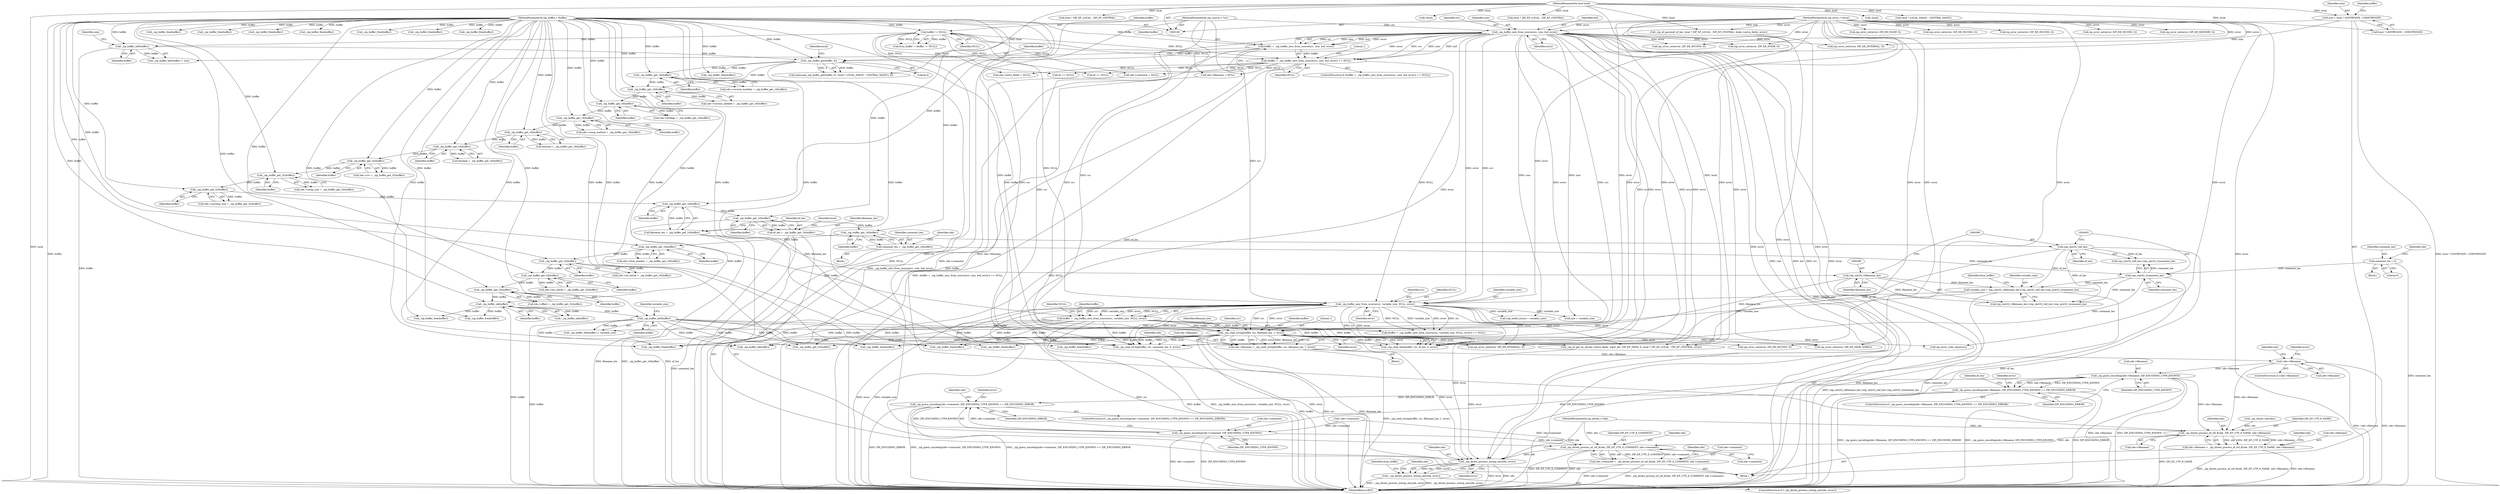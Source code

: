 digraph "0_libzip_2217022b7d1142738656d891e00b3d2d9179b796@pointer" {
"1000485" [label="(Call,_zip_guess_encoding(zde->filename, ZIP_ENCODING_UTF8_KNOWN))"];
"1000452" [label="(Call,!zde->filename)"];
"1000441" [label="(Call,zde->filename = _zip_read_string(buffer, src, filename_len, 1, error))"];
"1000445" [label="(Call,_zip_read_string(buffer, src, filename_len, 1, error))"];
"1000426" [label="(Call,buffer = _zip_buffer_new_from_source(src, variable_size, NULL, error))"];
"1000111" [label="(MethodParameterIn,zip_buffer_t *buffer)"];
"1000428" [label="(Call,_zip_buffer_new_from_source(src, variable_size, NULL, error))"];
"1000157" [label="(Call,_zip_buffer_new_from_source(src, size, buf, error))"];
"1000110" [label="(MethodParameterIn,zip_source_t *src)"];
"1000129" [label="(Call,size = local ? LENTRYSIZE : CDENTRYSIZE)"];
"1000112" [label="(MethodParameterIn,bool local)"];
"1000113" [label="(MethodParameterIn,zip_error_t *error)"];
"1000391" [label="(Call,variable_size = (zip_uint32_t)filename_len+(zip_uint32_t)ef_len+(zip_uint32_t)comment_len)"];
"1000394" [label="(Call,(zip_uint32_t)filename_len)"];
"1000261" [label="(Call,filename_len = _zip_buffer_get_16(buffer))"];
"1000263" [label="(Call,_zip_buffer_get_16(buffer))"];
"1000259" [label="(Call,_zip_buffer_get_32(buffer))"];
"1000253" [label="(Call,_zip_buffer_get_32(buffer))"];
"1000247" [label="(Call,_zip_buffer_get_32(buffer))"];
"1000234" [label="(Call,_zip_buffer_get_16(buffer))"];
"1000230" [label="(Call,_zip_buffer_get_16(buffer))"];
"1000226" [label="(Call,_zip_buffer_get_16(buffer))"];
"1000220" [label="(Call,_zip_buffer_get_16(buffer))"];
"1000214" [label="(Call,_zip_buffer_get_16(buffer))"];
"1000202" [label="(Call,_zip_buffer_get_16(buffer))"];
"1000170" [label="(Call,_zip_buffer_get(buffer, 4))"];
"1000140" [label="(Call,_zip_buffer_left(buffer))"];
"1000126" [label="(Call,buffer != NULL)"];
"1000155" [label="(Call,buffer = _zip_buffer_new_from_source(src, size, buf, error))"];
"1000398" [label="(Call,(zip_uint32_t)ef_len)"];
"1000265" [label="(Call,ef_len = _zip_buffer_get_16(buffer))"];
"1000267" [label="(Call,_zip_buffer_get_16(buffer))"];
"1000401" [label="(Call,(zip_uint32_t)comment_len)"];
"1000297" [label="(Call,comment_len = _zip_buffer_get_16(buffer))"];
"1000299" [label="(Call,_zip_buffer_get_16(buffer))"];
"1000272" [label="(Call,comment_len = 0)"];
"1000154" [label="(Call,(buffer = _zip_buffer_new_from_source(src, size, buf, error)) == NULL)"];
"1000409" [label="(Call,_zip_buffer_left(buffer))"];
"1000327" [label="(Call,_zip_buffer_ok(buffer))"];
"1000323" [label="(Call,_zip_buffer_get_32(buffer))"];
"1000317" [label="(Call,_zip_buffer_get_32(buffer))"];
"1000311" [label="(Call,_zip_buffer_get_16(buffer))"];
"1000305" [label="(Call,_zip_buffer_get_16(buffer))"];
"1000484" [label="(Call,_zip_guess_encoding(zde->filename, ZIP_ENCODING_UTF8_KNOWN) == ZIP_ENCODING_ERROR)"];
"1000602" [label="(Call,_zip_guess_encoding(zde->comment, ZIP_ENCODING_UTF8_KNOWN) == ZIP_ENCODING_ERROR)"];
"1000603" [label="(Call,_zip_guess_encoding(zde->comment, ZIP_ENCODING_UTF8_KNOWN))"];
"1000637" [label="(Call,_zip_dirent_process_ef_utf_8(zde, ZIP_EF_UTF_8_COMMENT, zde->comment))"];
"1000633" [label="(Call,zde->comment = _zip_dirent_process_ef_utf_8(zde, ZIP_EF_UTF_8_COMMENT, zde->comment))"];
"1000841" [label="(Call,_zip_dirent_process_winzip_aes(zde, error))"];
"1000840" [label="(Call,!_zip_dirent_process_winzip_aes(zde, error))"];
"1000627" [label="(Call,_zip_dirent_process_ef_utf_8(zde, ZIP_EF_UTF_8_NAME, zde->filename))"];
"1000623" [label="(Call,zde->filename = _zip_dirent_process_ef_utf_8(zde, ZIP_EF_UTF_8_NAME, zde->filename))"];
"1000629" [label="(Identifier,ZIP_EF_UTF_8_NAME)"];
"1000230" [label="(Call,_zip_buffer_get_16(buffer))"];
"1000114" [label="(Block,)"];
"1000506" [label="(Identifier,ef_len)"];
"1000391" [label="(Call,variable_size = (zip_uint32_t)filename_len+(zip_uint32_t)ef_len+(zip_uint32_t)comment_len)"];
"1000386" [label="(Call,zde->comment = NULL)"];
"1000131" [label="(Call,local ? LENTRYSIZE : CDENTRYSIZE)"];
"1000124" [label="(Call,from_buffer = (buffer != NULL))"];
"1000490" [label="(Identifier,ZIP_ENCODING_ERROR)"];
"1000552" [label="(Call,_zip_buffer_free(buffer))"];
"1000171" [label="(Identifier,buffer)"];
"1000127" [label="(Identifier,buffer)"];
"1000232" [label="(Call,dosdate = _zip_buffer_get_16(buffer))"];
"1000222" [label="(Call,zde->comp_method = _zip_buffer_get_16(buffer))"];
"1000689" [label="(Call,_zip_buffer_free(buffer))"];
"1000141" [label="(Identifier,buffer)"];
"1000422" [label="(Call,_zip_buffer_free(buffer))"];
"1000267" [label="(Call,_zip_buffer_get_16(buffer))"];
"1000839" [label="(ControlStructure,if (!_zip_dirent_process_winzip_aes(zde, error)))"];
"1000777" [label="(Call,_zip_buffer_get_32(buffer))"];
"1000297" [label="(Call,comment_len = _zip_buffer_get_16(buffer))"];
"1000604" [label="(Call,zde->comment)"];
"1000393" [label="(Call,(zip_uint32_t)filename_len+(zip_uint32_t)ef_len+(zip_uint32_t)comment_len)"];
"1000303" [label="(Identifier,zde)"];
"1000608" [label="(Identifier,ZIP_ENCODING_ERROR)"];
"1000296" [label="(Block,)"];
"1000274" [label="(Literal,0)"];
"1000633" [label="(Call,zde->comment = _zip_dirent_process_ef_utf_8(zde, ZIP_EF_UTF_8_COMMENT, zde->comment))"];
"1000428" [label="(Call,_zip_buffer_new_from_source(src, variable_size, NULL, error))"];
"1000396" [label="(Identifier,filename_len)"];
"1000843" [label="(Identifier,error)"];
"1000202" [label="(Call,_zip_buffer_get_16(buffer))"];
"1000214" [label="(Call,_zip_buffer_get_16(buffer))"];
"1000483" [label="(ControlStructure,if (_zip_guess_encoding(zde->filename, ZIP_ENCODING_UTF8_KNOWN) == ZIP_ENCODING_ERROR))"];
"1000500" [label="(Call,_zip_buffer_free(buffer))"];
"1000486" [label="(Call,zde->filename)"];
"1000130" [label="(Identifier,size)"];
"1000172" [label="(Literal,4)"];
"1000840" [label="(Call,!_zip_dirent_process_winzip_aes(zde, error))"];
"1000451" [label="(ControlStructure,if (!zde->filename))"];
"1000306" [label="(Identifier,buffer)"];
"1000425" [label="(Call,(buffer = _zip_buffer_new_from_source(src, variable_size, NULL, error)) == NULL)"];
"1000536" [label="(Call,local ? ZIP_EF_LOCAL : ZIP_EF_CENTRAL)"];
"1000533" [label="(Call,_zip_ef_parse(ef, ef_len, local ? ZIP_EF_LOCAL : ZIP_EF_CENTRAL, &zde->extra_fields, error))"];
"1000266" [label="(Identifier,ef_len)"];
"1000215" [label="(Identifier,buffer)"];
"1000847" [label="(Identifier,from_buffer)"];
"1000323" [label="(Call,_zip_buffer_get_32(buffer))"];
"1000196" [label="(Call,!local)"];
"1000841" [label="(Call,_zip_dirent_process_winzip_aes(zde, error))"];
"1000234" [label="(Call,_zip_buffer_get_16(buffer))"];
"1000312" [label="(Identifier,buffer)"];
"1000445" [label="(Call,_zip_read_string(buffer, src, filename_len, 1, error))"];
"1000460" [label="(Identifier,error)"];
"1000144" [label="(Call,zip_error_set(error, ZIP_ER_NOZIP, 0))"];
"1000263" [label="(Call,_zip_buffer_get_16(buffer))"];
"1000305" [label="(Call,_zip_buffer_get_16(buffer))"];
"1000635" [label="(Identifier,zde)"];
"1000198" [label="(Call,zde->version_madeby = _zip_buffer_get_16(buffer))"];
"1000231" [label="(Identifier,buffer)"];
"1000330" [label="(Call,zip_error_set(error, ZIP_ER_INTERNAL, 0))"];
"1000441" [label="(Call,zde->filename = _zip_read_string(buffer, src, filename_len, 1, error))"];
"1000448" [label="(Identifier,filename_len)"];
"1000484" [label="(Call,_zip_guess_encoding(zde->filename, ZIP_ENCODING_UTF8_KNOWN) == ZIP_ENCODING_ERROR)"];
"1000155" [label="(Call,buffer = _zip_buffer_new_from_source(src, size, buf, error))"];
"1000161" [label="(Identifier,error)"];
"1000270" [label="(Identifier,local)"];
"1000623" [label="(Call,zde->filename = _zip_dirent_process_ef_utf_8(zde, ZIP_EF_UTF_8_NAME, zde->filename))"];
"1000408" [label="(Call,_zip_buffer_left(buffer) < variable_size)"];
"1000607" [label="(Identifier,ZIP_ENCODING_UTF8_KNOWN)"];
"1000126" [label="(Call,buffer != NULL)"];
"1000454" [label="(Identifier,zde)"];
"1000832" [label="(Call,zip_error_set(error, ZIP_ER_SEEK, EFBIG))"];
"1000324" [label="(Identifier,buffer)"];
"1000409" [label="(Call,_zip_buffer_left(buffer))"];
"1000713" [label="(Call,_zip_buffer_free(buffer))"];
"1000159" [label="(Identifier,size)"];
"1000411" [label="(Identifier,variable_size)"];
"1000485" [label="(Call,_zip_guess_encoding(zde->filename, ZIP_ENCODING_UTF8_KNOWN))"];
"1000188" [label="(Call,_zip_buffer_free(buffer))"];
"1000392" [label="(Identifier,variable_size)"];
"1000675" [label="(Call,local ? ZIP_EF_LOCAL : ZIP_EF_CENTRAL)"];
"1000394" [label="(Call,(zip_uint32_t)filename_len)"];
"1000667" [label="(Call,_zip_ef_get_by_id(zde->extra_fields, &got_len, ZIP_EF_ZIP64, 0, local ? ZIP_EF_LOCAL : ZIP_EF_CENTRAL, error))"];
"1000311" [label="(Call,_zip_buffer_get_16(buffer))"];
"1000265" [label="(Call,ef_len = _zip_buffer_get_16(buffer))"];
"1000255" [label="(Call,zde->uncomp_size = _zip_buffer_get_32(buffer))"];
"1000814" [label="(Call,_zip_buffer_free(buffer))"];
"1000489" [label="(Identifier,ZIP_ENCODING_UTF8_KNOWN)"];
"1000580" [label="(Call,!zde->comment)"];
"1000518" [label="(Call,ef == NULL)"];
"1000248" [label="(Identifier,buffer)"];
"1000640" [label="(Call,zde->comment)"];
"1000162" [label="(Identifier,NULL)"];
"1000260" [label="(Identifier,buffer)"];
"1000397" [label="(Call,(zip_uint32_t)ef_len+(zip_uint32_t)comment_len)"];
"1000794" [label="(Call,_zip_buffer_free(buffer))"];
"1000226" [label="(Call,_zip_buffer_get_16(buffer))"];
"1000154" [label="(Call,(buffer = _zip_buffer_new_from_source(src, size, buf, error)) == NULL)"];
"1000784" [label="(Call,zip_error_set(error, ZIP_ER_INCONS, 0))"];
"1000307" [label="(Call,zde->int_attrib = _zip_buffer_get_16(buffer))"];
"1000618" [label="(Call,_zip_buffer_free(buffer))"];
"1000842" [label="(Identifier,zde)"];
"1000300" [label="(Identifier,buffer)"];
"1000610" [label="(Call,zip_error_set(error, ZIP_ER_INCONS, 0))"];
"1000153" [label="(ControlStructure,if ((buffer = _zip_buffer_new_from_source(src, size, buf, error)) == NULL))"];
"1000752" [label="(Call,!local)"];
"1000433" [label="(Identifier,NULL)"];
"1000526" [label="(Call,_zip_buffer_free(buffer))"];
"1000630" [label="(Call,zde->filename)"];
"1000627" [label="(Call,_zip_dirent_process_ef_utf_8(zde, ZIP_EF_UTF_8_NAME, zde->filename))"];
"1000410" [label="(Identifier,buffer)"];
"1000160" [label="(Identifier,buf)"];
"1000112" [label="(MethodParameterIn,bool local)"];
"1000479" [label="(Identifier,zde)"];
"1000249" [label="(Call,zde->comp_size = _zip_buffer_get_32(buffer))"];
"1000625" [label="(Identifier,zde)"];
"1000602" [label="(Call,_zip_guess_encoding(zde->comment, ZIP_ENCODING_UTF8_KNOWN) == ZIP_ENCODING_ERROR)"];
"1000492" [label="(Call,zip_error_set(error, ZIP_ER_INCONS, 0))"];
"1000129" [label="(Call,size = local ? LENTRYSIZE : CDENTRYSIZE)"];
"1000228" [label="(Call,dostime = _zip_buffer_get_16(buffer))"];
"1000261" [label="(Call,filename_len = _zip_buffer_get_16(buffer))"];
"1000298" [label="(Identifier,comment_len)"];
"1000142" [label="(Identifier,size)"];
"1000401" [label="(Call,(zip_uint32_t)comment_len)"];
"1000601" [label="(ControlStructure,if (_zip_guess_encoding(zde->comment, ZIP_ENCODING_UTF8_KNOWN) == ZIP_ENCODING_ERROR))"];
"1000447" [label="(Identifier,src)"];
"1000628" [label="(Identifier,zde)"];
"1000493" [label="(Identifier,error)"];
"1000110" [label="(MethodParameterIn,zip_source_t *src)"];
"1000868" [label="(MethodReturn,RET)"];
"1000169" [label="(Call,memcmp(_zip_buffer_get(buffer, 4), (local ? LOCAL_MAGIC : CENTRAL_MAGIC), 4))"];
"1000319" [label="(Call,zde->offset = _zip_buffer_get_32(buffer))"];
"1000431" [label="(Identifier,NULL)"];
"1000446" [label="(Identifier,buffer)"];
"1000277" [label="(Identifier,zde)"];
"1000463" [label="(Call,zip_error_set(error, ZIP_ER_INCONS, 0))"];
"1000271" [label="(Block,)"];
"1000158" [label="(Identifier,src)"];
"1000166" [label="(Literal,1)"];
"1000235" [label="(Identifier,buffer)"];
"1000405" [label="(Identifier,from_buffer)"];
"1000647" [label="(Identifier,zde)"];
"1000863" [label="(Call,(zip_int64_t)(size + variable_size))"];
"1000398" [label="(Call,(zip_uint32_t)ef_len)"];
"1000221" [label="(Identifier,buffer)"];
"1000327" [label="(Call,_zip_buffer_ok(buffer))"];
"1000639" [label="(Identifier,ZIP_EF_UTF_8_COMMENT)"];
"1000856" [label="(Identifier,zde)"];
"1000193" [label="(Call,_zip_dirent_init(zde))"];
"1000272" [label="(Call,comment_len = 0)"];
"1000268" [label="(Identifier,buffer)"];
"1000220" [label="(Call,_zip_buffer_get_16(buffer))"];
"1000262" [label="(Identifier,filename_len)"];
"1000157" [label="(Call,_zip_buffer_new_from_source(src, size, buf, error))"];
"1000326" [label="(Call,!_zip_buffer_ok(buffer))"];
"1000442" [label="(Call,zde->filename)"];
"1000299" [label="(Call,_zip_buffer_get_16(buffer))"];
"1000139" [label="(Call,_zip_buffer_left(buffer) < size)"];
"1000381" [label="(Call,zde->extra_fields = NULL)"];
"1000511" [label="(Call,_zip_read_data(buffer, src, ef_len, 0, error))"];
"1000806" [label="(Call,zip_error_set(error, ZIP_ER_INTERNAL, 0))"];
"1000259" [label="(Call,_zip_buffer_get_32(buffer))"];
"1000113" [label="(MethodParameterIn,zip_error_t *error)"];
"1000136" [label="(Identifier,buffer)"];
"1000328" [label="(Identifier,buffer)"];
"1000210" [label="(Call,zde->version_needed = _zip_buffer_get_16(buffer))"];
"1000273" [label="(Identifier,comment_len)"];
"1000301" [label="(Call,zde->disk_number = _zip_buffer_get_16(buffer))"];
"1000471" [label="(Call,_zip_buffer_free(buffer))"];
"1000573" [label="(Call,_zip_read_string(buffer, src, comment_len, 0, error))"];
"1000264" [label="(Identifier,buffer)"];
"1000681" [label="(Call,ef == NULL)"];
"1000803" [label="(Call,_zip_buffer_ok(buffer))"];
"1000450" [label="(Identifier,error)"];
"1000611" [label="(Identifier,error)"];
"1000453" [label="(Call,zde->filename)"];
"1000589" [label="(Call,_zip_buffer_free(buffer))"];
"1000413" [label="(Call,zip_error_set(error, ZIP_ER_INCONS, 0))"];
"1000227" [label="(Identifier,buffer)"];
"1000318" [label="(Identifier,buffer)"];
"1000180" [label="(Call,zip_error_set(error, ZIP_ER_NOZIP, 0))"];
"1000317" [label="(Call,_zip_buffer_get_32(buffer))"];
"1000403" [label="(Identifier,comment_len)"];
"1000216" [label="(Call,zde->bitflags = _zip_buffer_get_16(buffer))"];
"1000140" [label="(Call,_zip_buffer_left(buffer))"];
"1000603" [label="(Call,_zip_guess_encoding(zde->comment, ZIP_ENCODING_UTF8_KNOWN))"];
"1000637" [label="(Call,_zip_dirent_process_ef_utf_8(zde, ZIP_EF_UTF_8_COMMENT, zde->comment))"];
"1000865" [label="(Call,size + variable_size)"];
"1000156" [label="(Identifier,buffer)"];
"1000376" [label="(Call,zde->filename = NULL)"];
"1000452" [label="(Call,!zde->filename)"];
"1000253" [label="(Call,_zip_buffer_get_32(buffer))"];
"1000203" [label="(Identifier,buffer)"];
"1000243" [label="(Call,zde->crc = _zip_buffer_get_32(buffer))"];
"1000624" [label="(Call,zde->filename)"];
"1000427" [label="(Identifier,buffer)"];
"1000109" [label="(MethodParameterIn,zip_dirent_t *zde)"];
"1000170" [label="(Call,_zip_buffer_get(buffer, 4))"];
"1000400" [label="(Identifier,ef_len)"];
"1000254" [label="(Identifier,buffer)"];
"1000174" [label="(Identifier,local)"];
"1000705" [label="(Call,zip_error_set(error, ZIP_ER_MEMORY, 0))"];
"1000247" [label="(Call,_zip_buffer_get_32(buffer))"];
"1000440" [label="(Block,)"];
"1000634" [label="(Call,zde->comment)"];
"1000823" [label="(Call,_zip_buffer_free(buffer))"];
"1000173" [label="(Call,local ? LOCAL_MAGIC : CENTRAL_MAGIC)"];
"1000426" [label="(Call,buffer = _zip_buffer_new_from_source(src, variable_size, NULL, error))"];
"1000111" [label="(MethodParameterIn,zip_buffer_t *buffer)"];
"1000313" [label="(Call,zde->ext_attrib = _zip_buffer_get_32(buffer))"];
"1000338" [label="(Call,_zip_buffer_free(buffer))"];
"1000430" [label="(Identifier,variable_size)"];
"1000459" [label="(Call,zip_error_code_zip(error))"];
"1000449" [label="(Literal,1)"];
"1000432" [label="(Identifier,error)"];
"1000429" [label="(Identifier,src)"];
"1000128" [label="(Identifier,NULL)"];
"1000849" [label="(Call,_zip_buffer_free(buffer))"];
"1000638" [label="(Identifier,zde)"];
"1000485" -> "1000484"  [label="AST: "];
"1000485" -> "1000489"  [label="CFG: "];
"1000486" -> "1000485"  [label="AST: "];
"1000489" -> "1000485"  [label="AST: "];
"1000490" -> "1000485"  [label="CFG: "];
"1000485" -> "1000868"  [label="DDG: zde->filename"];
"1000485" -> "1000868"  [label="DDG: ZIP_ENCODING_UTF8_KNOWN"];
"1000485" -> "1000484"  [label="DDG: zde->filename"];
"1000485" -> "1000484"  [label="DDG: ZIP_ENCODING_UTF8_KNOWN"];
"1000452" -> "1000485"  [label="DDG: zde->filename"];
"1000485" -> "1000603"  [label="DDG: ZIP_ENCODING_UTF8_KNOWN"];
"1000485" -> "1000627"  [label="DDG: zde->filename"];
"1000452" -> "1000451"  [label="AST: "];
"1000452" -> "1000453"  [label="CFG: "];
"1000453" -> "1000452"  [label="AST: "];
"1000460" -> "1000452"  [label="CFG: "];
"1000479" -> "1000452"  [label="CFG: "];
"1000452" -> "1000868"  [label="DDG: !zde->filename"];
"1000452" -> "1000868"  [label="DDG: zde->filename"];
"1000441" -> "1000452"  [label="DDG: zde->filename"];
"1000452" -> "1000627"  [label="DDG: zde->filename"];
"1000441" -> "1000440"  [label="AST: "];
"1000441" -> "1000445"  [label="CFG: "];
"1000442" -> "1000441"  [label="AST: "];
"1000445" -> "1000441"  [label="AST: "];
"1000454" -> "1000441"  [label="CFG: "];
"1000441" -> "1000868"  [label="DDG: _zip_read_string(buffer, src, filename_len, 1, error)"];
"1000445" -> "1000441"  [label="DDG: buffer"];
"1000445" -> "1000441"  [label="DDG: 1"];
"1000445" -> "1000441"  [label="DDG: error"];
"1000445" -> "1000441"  [label="DDG: filename_len"];
"1000445" -> "1000441"  [label="DDG: src"];
"1000445" -> "1000450"  [label="CFG: "];
"1000446" -> "1000445"  [label="AST: "];
"1000447" -> "1000445"  [label="AST: "];
"1000448" -> "1000445"  [label="AST: "];
"1000449" -> "1000445"  [label="AST: "];
"1000450" -> "1000445"  [label="AST: "];
"1000445" -> "1000868"  [label="DDG: buffer"];
"1000445" -> "1000868"  [label="DDG: src"];
"1000445" -> "1000868"  [label="DDG: filename_len"];
"1000426" -> "1000445"  [label="DDG: buffer"];
"1000409" -> "1000445"  [label="DDG: buffer"];
"1000111" -> "1000445"  [label="DDG: buffer"];
"1000157" -> "1000445"  [label="DDG: src"];
"1000157" -> "1000445"  [label="DDG: error"];
"1000428" -> "1000445"  [label="DDG: src"];
"1000428" -> "1000445"  [label="DDG: error"];
"1000110" -> "1000445"  [label="DDG: src"];
"1000394" -> "1000445"  [label="DDG: filename_len"];
"1000113" -> "1000445"  [label="DDG: error"];
"1000445" -> "1000459"  [label="DDG: error"];
"1000445" -> "1000471"  [label="DDG: buffer"];
"1000445" -> "1000492"  [label="DDG: error"];
"1000445" -> "1000500"  [label="DDG: buffer"];
"1000445" -> "1000511"  [label="DDG: buffer"];
"1000445" -> "1000511"  [label="DDG: src"];
"1000445" -> "1000511"  [label="DDG: error"];
"1000445" -> "1000573"  [label="DDG: buffer"];
"1000445" -> "1000573"  [label="DDG: src"];
"1000445" -> "1000573"  [label="DDG: error"];
"1000445" -> "1000667"  [label="DDG: error"];
"1000445" -> "1000689"  [label="DDG: buffer"];
"1000445" -> "1000713"  [label="DDG: buffer"];
"1000445" -> "1000777"  [label="DDG: buffer"];
"1000445" -> "1000794"  [label="DDG: buffer"];
"1000445" -> "1000803"  [label="DDG: buffer"];
"1000445" -> "1000806"  [label="DDG: error"];
"1000445" -> "1000832"  [label="DDG: error"];
"1000445" -> "1000841"  [label="DDG: error"];
"1000426" -> "1000425"  [label="AST: "];
"1000426" -> "1000428"  [label="CFG: "];
"1000427" -> "1000426"  [label="AST: "];
"1000428" -> "1000426"  [label="AST: "];
"1000433" -> "1000426"  [label="CFG: "];
"1000426" -> "1000868"  [label="DDG: _zip_buffer_new_from_source(src, variable_size, NULL, error)"];
"1000426" -> "1000868"  [label="DDG: buffer"];
"1000426" -> "1000425"  [label="DDG: buffer"];
"1000111" -> "1000426"  [label="DDG: buffer"];
"1000428" -> "1000426"  [label="DDG: src"];
"1000428" -> "1000426"  [label="DDG: variable_size"];
"1000428" -> "1000426"  [label="DDG: NULL"];
"1000428" -> "1000426"  [label="DDG: error"];
"1000426" -> "1000511"  [label="DDG: buffer"];
"1000426" -> "1000573"  [label="DDG: buffer"];
"1000426" -> "1000689"  [label="DDG: buffer"];
"1000426" -> "1000713"  [label="DDG: buffer"];
"1000426" -> "1000777"  [label="DDG: buffer"];
"1000426" -> "1000794"  [label="DDG: buffer"];
"1000426" -> "1000803"  [label="DDG: buffer"];
"1000111" -> "1000108"  [label="AST: "];
"1000111" -> "1000868"  [label="DDG: buffer"];
"1000111" -> "1000126"  [label="DDG: buffer"];
"1000111" -> "1000140"  [label="DDG: buffer"];
"1000111" -> "1000155"  [label="DDG: buffer"];
"1000111" -> "1000170"  [label="DDG: buffer"];
"1000111" -> "1000188"  [label="DDG: buffer"];
"1000111" -> "1000202"  [label="DDG: buffer"];
"1000111" -> "1000214"  [label="DDG: buffer"];
"1000111" -> "1000220"  [label="DDG: buffer"];
"1000111" -> "1000226"  [label="DDG: buffer"];
"1000111" -> "1000230"  [label="DDG: buffer"];
"1000111" -> "1000234"  [label="DDG: buffer"];
"1000111" -> "1000247"  [label="DDG: buffer"];
"1000111" -> "1000253"  [label="DDG: buffer"];
"1000111" -> "1000259"  [label="DDG: buffer"];
"1000111" -> "1000263"  [label="DDG: buffer"];
"1000111" -> "1000267"  [label="DDG: buffer"];
"1000111" -> "1000299"  [label="DDG: buffer"];
"1000111" -> "1000305"  [label="DDG: buffer"];
"1000111" -> "1000311"  [label="DDG: buffer"];
"1000111" -> "1000317"  [label="DDG: buffer"];
"1000111" -> "1000323"  [label="DDG: buffer"];
"1000111" -> "1000327"  [label="DDG: buffer"];
"1000111" -> "1000338"  [label="DDG: buffer"];
"1000111" -> "1000409"  [label="DDG: buffer"];
"1000111" -> "1000422"  [label="DDG: buffer"];
"1000111" -> "1000471"  [label="DDG: buffer"];
"1000111" -> "1000500"  [label="DDG: buffer"];
"1000111" -> "1000511"  [label="DDG: buffer"];
"1000111" -> "1000526"  [label="DDG: buffer"];
"1000111" -> "1000552"  [label="DDG: buffer"];
"1000111" -> "1000573"  [label="DDG: buffer"];
"1000111" -> "1000589"  [label="DDG: buffer"];
"1000111" -> "1000618"  [label="DDG: buffer"];
"1000111" -> "1000689"  [label="DDG: buffer"];
"1000111" -> "1000713"  [label="DDG: buffer"];
"1000111" -> "1000777"  [label="DDG: buffer"];
"1000111" -> "1000794"  [label="DDG: buffer"];
"1000111" -> "1000803"  [label="DDG: buffer"];
"1000111" -> "1000814"  [label="DDG: buffer"];
"1000111" -> "1000823"  [label="DDG: buffer"];
"1000111" -> "1000849"  [label="DDG: buffer"];
"1000428" -> "1000432"  [label="CFG: "];
"1000429" -> "1000428"  [label="AST: "];
"1000430" -> "1000428"  [label="AST: "];
"1000431" -> "1000428"  [label="AST: "];
"1000432" -> "1000428"  [label="AST: "];
"1000428" -> "1000868"  [label="DDG: error"];
"1000428" -> "1000868"  [label="DDG: variable_size"];
"1000428" -> "1000868"  [label="DDG: src"];
"1000428" -> "1000425"  [label="DDG: src"];
"1000428" -> "1000425"  [label="DDG: variable_size"];
"1000428" -> "1000425"  [label="DDG: NULL"];
"1000428" -> "1000425"  [label="DDG: error"];
"1000157" -> "1000428"  [label="DDG: src"];
"1000157" -> "1000428"  [label="DDG: error"];
"1000110" -> "1000428"  [label="DDG: src"];
"1000391" -> "1000428"  [label="DDG: variable_size"];
"1000126" -> "1000428"  [label="DDG: NULL"];
"1000154" -> "1000428"  [label="DDG: NULL"];
"1000113" -> "1000428"  [label="DDG: error"];
"1000428" -> "1000511"  [label="DDG: src"];
"1000428" -> "1000511"  [label="DDG: error"];
"1000428" -> "1000573"  [label="DDG: src"];
"1000428" -> "1000573"  [label="DDG: error"];
"1000428" -> "1000667"  [label="DDG: error"];
"1000428" -> "1000806"  [label="DDG: error"];
"1000428" -> "1000832"  [label="DDG: error"];
"1000428" -> "1000841"  [label="DDG: error"];
"1000428" -> "1000863"  [label="DDG: variable_size"];
"1000428" -> "1000865"  [label="DDG: variable_size"];
"1000157" -> "1000155"  [label="AST: "];
"1000157" -> "1000161"  [label="CFG: "];
"1000158" -> "1000157"  [label="AST: "];
"1000159" -> "1000157"  [label="AST: "];
"1000160" -> "1000157"  [label="AST: "];
"1000161" -> "1000157"  [label="AST: "];
"1000155" -> "1000157"  [label="CFG: "];
"1000157" -> "1000868"  [label="DDG: size"];
"1000157" -> "1000868"  [label="DDG: buf"];
"1000157" -> "1000868"  [label="DDG: src"];
"1000157" -> "1000868"  [label="DDG: error"];
"1000157" -> "1000154"  [label="DDG: src"];
"1000157" -> "1000154"  [label="DDG: size"];
"1000157" -> "1000154"  [label="DDG: buf"];
"1000157" -> "1000154"  [label="DDG: error"];
"1000157" -> "1000155"  [label="DDG: src"];
"1000157" -> "1000155"  [label="DDG: size"];
"1000157" -> "1000155"  [label="DDG: buf"];
"1000157" -> "1000155"  [label="DDG: error"];
"1000110" -> "1000157"  [label="DDG: src"];
"1000129" -> "1000157"  [label="DDG: size"];
"1000113" -> "1000157"  [label="DDG: error"];
"1000157" -> "1000180"  [label="DDG: error"];
"1000157" -> "1000330"  [label="DDG: error"];
"1000157" -> "1000413"  [label="DDG: error"];
"1000157" -> "1000511"  [label="DDG: src"];
"1000157" -> "1000511"  [label="DDG: error"];
"1000157" -> "1000573"  [label="DDG: src"];
"1000157" -> "1000573"  [label="DDG: error"];
"1000157" -> "1000667"  [label="DDG: error"];
"1000157" -> "1000806"  [label="DDG: error"];
"1000157" -> "1000832"  [label="DDG: error"];
"1000157" -> "1000841"  [label="DDG: error"];
"1000157" -> "1000863"  [label="DDG: size"];
"1000157" -> "1000865"  [label="DDG: size"];
"1000110" -> "1000108"  [label="AST: "];
"1000110" -> "1000868"  [label="DDG: src"];
"1000110" -> "1000511"  [label="DDG: src"];
"1000110" -> "1000573"  [label="DDG: src"];
"1000129" -> "1000114"  [label="AST: "];
"1000129" -> "1000131"  [label="CFG: "];
"1000130" -> "1000129"  [label="AST: "];
"1000131" -> "1000129"  [label="AST: "];
"1000136" -> "1000129"  [label="CFG: "];
"1000129" -> "1000868"  [label="DDG: local ? LENTRYSIZE : CDENTRYSIZE"];
"1000112" -> "1000129"  [label="DDG: local"];
"1000129" -> "1000139"  [label="DDG: size"];
"1000112" -> "1000108"  [label="AST: "];
"1000112" -> "1000868"  [label="DDG: local"];
"1000112" -> "1000131"  [label="DDG: local"];
"1000112" -> "1000169"  [label="DDG: local"];
"1000112" -> "1000173"  [label="DDG: local"];
"1000112" -> "1000196"  [label="DDG: local"];
"1000112" -> "1000533"  [label="DDG: local"];
"1000112" -> "1000536"  [label="DDG: local"];
"1000112" -> "1000667"  [label="DDG: local"];
"1000112" -> "1000675"  [label="DDG: local"];
"1000112" -> "1000752"  [label="DDG: local"];
"1000113" -> "1000108"  [label="AST: "];
"1000113" -> "1000868"  [label="DDG: error"];
"1000113" -> "1000144"  [label="DDG: error"];
"1000113" -> "1000180"  [label="DDG: error"];
"1000113" -> "1000330"  [label="DDG: error"];
"1000113" -> "1000413"  [label="DDG: error"];
"1000113" -> "1000459"  [label="DDG: error"];
"1000113" -> "1000463"  [label="DDG: error"];
"1000113" -> "1000492"  [label="DDG: error"];
"1000113" -> "1000511"  [label="DDG: error"];
"1000113" -> "1000533"  [label="DDG: error"];
"1000113" -> "1000573"  [label="DDG: error"];
"1000113" -> "1000610"  [label="DDG: error"];
"1000113" -> "1000667"  [label="DDG: error"];
"1000113" -> "1000705"  [label="DDG: error"];
"1000113" -> "1000784"  [label="DDG: error"];
"1000113" -> "1000806"  [label="DDG: error"];
"1000113" -> "1000832"  [label="DDG: error"];
"1000113" -> "1000841"  [label="DDG: error"];
"1000391" -> "1000114"  [label="AST: "];
"1000391" -> "1000393"  [label="CFG: "];
"1000392" -> "1000391"  [label="AST: "];
"1000393" -> "1000391"  [label="AST: "];
"1000405" -> "1000391"  [label="CFG: "];
"1000391" -> "1000868"  [label="DDG: (zip_uint32_t)filename_len+(zip_uint32_t)ef_len+(zip_uint32_t)comment_len"];
"1000394" -> "1000391"  [label="DDG: filename_len"];
"1000398" -> "1000391"  [label="DDG: ef_len"];
"1000401" -> "1000391"  [label="DDG: comment_len"];
"1000391" -> "1000408"  [label="DDG: variable_size"];
"1000394" -> "1000393"  [label="AST: "];
"1000394" -> "1000396"  [label="CFG: "];
"1000395" -> "1000394"  [label="AST: "];
"1000396" -> "1000394"  [label="AST: "];
"1000399" -> "1000394"  [label="CFG: "];
"1000394" -> "1000868"  [label="DDG: filename_len"];
"1000394" -> "1000393"  [label="DDG: filename_len"];
"1000261" -> "1000394"  [label="DDG: filename_len"];
"1000261" -> "1000114"  [label="AST: "];
"1000261" -> "1000263"  [label="CFG: "];
"1000262" -> "1000261"  [label="AST: "];
"1000263" -> "1000261"  [label="AST: "];
"1000266" -> "1000261"  [label="CFG: "];
"1000261" -> "1000868"  [label="DDG: filename_len"];
"1000263" -> "1000261"  [label="DDG: buffer"];
"1000263" -> "1000264"  [label="CFG: "];
"1000264" -> "1000263"  [label="AST: "];
"1000259" -> "1000263"  [label="DDG: buffer"];
"1000263" -> "1000267"  [label="DDG: buffer"];
"1000259" -> "1000255"  [label="AST: "];
"1000259" -> "1000260"  [label="CFG: "];
"1000260" -> "1000259"  [label="AST: "];
"1000255" -> "1000259"  [label="CFG: "];
"1000259" -> "1000255"  [label="DDG: buffer"];
"1000253" -> "1000259"  [label="DDG: buffer"];
"1000253" -> "1000249"  [label="AST: "];
"1000253" -> "1000254"  [label="CFG: "];
"1000254" -> "1000253"  [label="AST: "];
"1000249" -> "1000253"  [label="CFG: "];
"1000253" -> "1000249"  [label="DDG: buffer"];
"1000247" -> "1000253"  [label="DDG: buffer"];
"1000247" -> "1000243"  [label="AST: "];
"1000247" -> "1000248"  [label="CFG: "];
"1000248" -> "1000247"  [label="AST: "];
"1000243" -> "1000247"  [label="CFG: "];
"1000247" -> "1000243"  [label="DDG: buffer"];
"1000234" -> "1000247"  [label="DDG: buffer"];
"1000234" -> "1000232"  [label="AST: "];
"1000234" -> "1000235"  [label="CFG: "];
"1000235" -> "1000234"  [label="AST: "];
"1000232" -> "1000234"  [label="CFG: "];
"1000234" -> "1000232"  [label="DDG: buffer"];
"1000230" -> "1000234"  [label="DDG: buffer"];
"1000230" -> "1000228"  [label="AST: "];
"1000230" -> "1000231"  [label="CFG: "];
"1000231" -> "1000230"  [label="AST: "];
"1000228" -> "1000230"  [label="CFG: "];
"1000230" -> "1000228"  [label="DDG: buffer"];
"1000226" -> "1000230"  [label="DDG: buffer"];
"1000226" -> "1000222"  [label="AST: "];
"1000226" -> "1000227"  [label="CFG: "];
"1000227" -> "1000226"  [label="AST: "];
"1000222" -> "1000226"  [label="CFG: "];
"1000226" -> "1000222"  [label="DDG: buffer"];
"1000220" -> "1000226"  [label="DDG: buffer"];
"1000220" -> "1000216"  [label="AST: "];
"1000220" -> "1000221"  [label="CFG: "];
"1000221" -> "1000220"  [label="AST: "];
"1000216" -> "1000220"  [label="CFG: "];
"1000220" -> "1000216"  [label="DDG: buffer"];
"1000214" -> "1000220"  [label="DDG: buffer"];
"1000214" -> "1000210"  [label="AST: "];
"1000214" -> "1000215"  [label="CFG: "];
"1000215" -> "1000214"  [label="AST: "];
"1000210" -> "1000214"  [label="CFG: "];
"1000214" -> "1000210"  [label="DDG: buffer"];
"1000202" -> "1000214"  [label="DDG: buffer"];
"1000170" -> "1000214"  [label="DDG: buffer"];
"1000202" -> "1000198"  [label="AST: "];
"1000202" -> "1000203"  [label="CFG: "];
"1000203" -> "1000202"  [label="AST: "];
"1000198" -> "1000202"  [label="CFG: "];
"1000202" -> "1000198"  [label="DDG: buffer"];
"1000170" -> "1000202"  [label="DDG: buffer"];
"1000170" -> "1000169"  [label="AST: "];
"1000170" -> "1000172"  [label="CFG: "];
"1000171" -> "1000170"  [label="AST: "];
"1000172" -> "1000170"  [label="AST: "];
"1000174" -> "1000170"  [label="CFG: "];
"1000170" -> "1000868"  [label="DDG: buffer"];
"1000170" -> "1000169"  [label="DDG: buffer"];
"1000170" -> "1000169"  [label="DDG: 4"];
"1000140" -> "1000170"  [label="DDG: buffer"];
"1000155" -> "1000170"  [label="DDG: buffer"];
"1000170" -> "1000188"  [label="DDG: buffer"];
"1000140" -> "1000139"  [label="AST: "];
"1000140" -> "1000141"  [label="CFG: "];
"1000141" -> "1000140"  [label="AST: "];
"1000142" -> "1000140"  [label="CFG: "];
"1000140" -> "1000868"  [label="DDG: buffer"];
"1000140" -> "1000139"  [label="DDG: buffer"];
"1000126" -> "1000140"  [label="DDG: buffer"];
"1000126" -> "1000124"  [label="AST: "];
"1000126" -> "1000128"  [label="CFG: "];
"1000127" -> "1000126"  [label="AST: "];
"1000128" -> "1000126"  [label="AST: "];
"1000124" -> "1000126"  [label="CFG: "];
"1000126" -> "1000868"  [label="DDG: NULL"];
"1000126" -> "1000124"  [label="DDG: buffer"];
"1000126" -> "1000124"  [label="DDG: NULL"];
"1000126" -> "1000154"  [label="DDG: NULL"];
"1000126" -> "1000376"  [label="DDG: NULL"];
"1000126" -> "1000381"  [label="DDG: NULL"];
"1000126" -> "1000386"  [label="DDG: NULL"];
"1000126" -> "1000518"  [label="DDG: NULL"];
"1000126" -> "1000681"  [label="DDG: NULL"];
"1000155" -> "1000154"  [label="AST: "];
"1000156" -> "1000155"  [label="AST: "];
"1000162" -> "1000155"  [label="CFG: "];
"1000155" -> "1000868"  [label="DDG: _zip_buffer_new_from_source(src, size, buf, error)"];
"1000155" -> "1000868"  [label="DDG: buffer"];
"1000155" -> "1000154"  [label="DDG: buffer"];
"1000398" -> "1000397"  [label="AST: "];
"1000398" -> "1000400"  [label="CFG: "];
"1000399" -> "1000398"  [label="AST: "];
"1000400" -> "1000398"  [label="AST: "];
"1000402" -> "1000398"  [label="CFG: "];
"1000398" -> "1000868"  [label="DDG: ef_len"];
"1000398" -> "1000393"  [label="DDG: ef_len"];
"1000398" -> "1000397"  [label="DDG: ef_len"];
"1000265" -> "1000398"  [label="DDG: ef_len"];
"1000398" -> "1000511"  [label="DDG: ef_len"];
"1000265" -> "1000114"  [label="AST: "];
"1000265" -> "1000267"  [label="CFG: "];
"1000266" -> "1000265"  [label="AST: "];
"1000267" -> "1000265"  [label="AST: "];
"1000270" -> "1000265"  [label="CFG: "];
"1000265" -> "1000868"  [label="DDG: _zip_buffer_get_16(buffer)"];
"1000265" -> "1000868"  [label="DDG: ef_len"];
"1000267" -> "1000265"  [label="DDG: buffer"];
"1000267" -> "1000268"  [label="CFG: "];
"1000268" -> "1000267"  [label="AST: "];
"1000267" -> "1000299"  [label="DDG: buffer"];
"1000267" -> "1000327"  [label="DDG: buffer"];
"1000401" -> "1000397"  [label="AST: "];
"1000401" -> "1000403"  [label="CFG: "];
"1000402" -> "1000401"  [label="AST: "];
"1000403" -> "1000401"  [label="AST: "];
"1000397" -> "1000401"  [label="CFG: "];
"1000401" -> "1000868"  [label="DDG: comment_len"];
"1000401" -> "1000393"  [label="DDG: comment_len"];
"1000401" -> "1000397"  [label="DDG: comment_len"];
"1000297" -> "1000401"  [label="DDG: comment_len"];
"1000272" -> "1000401"  [label="DDG: comment_len"];
"1000401" -> "1000573"  [label="DDG: comment_len"];
"1000297" -> "1000296"  [label="AST: "];
"1000297" -> "1000299"  [label="CFG: "];
"1000298" -> "1000297"  [label="AST: "];
"1000299" -> "1000297"  [label="AST: "];
"1000303" -> "1000297"  [label="CFG: "];
"1000297" -> "1000868"  [label="DDG: comment_len"];
"1000299" -> "1000297"  [label="DDG: buffer"];
"1000299" -> "1000300"  [label="CFG: "];
"1000300" -> "1000299"  [label="AST: "];
"1000299" -> "1000305"  [label="DDG: buffer"];
"1000272" -> "1000271"  [label="AST: "];
"1000272" -> "1000274"  [label="CFG: "];
"1000273" -> "1000272"  [label="AST: "];
"1000274" -> "1000272"  [label="AST: "];
"1000277" -> "1000272"  [label="CFG: "];
"1000272" -> "1000868"  [label="DDG: comment_len"];
"1000154" -> "1000153"  [label="AST: "];
"1000154" -> "1000162"  [label="CFG: "];
"1000162" -> "1000154"  [label="AST: "];
"1000166" -> "1000154"  [label="CFG: "];
"1000171" -> "1000154"  [label="CFG: "];
"1000154" -> "1000868"  [label="DDG: (buffer = _zip_buffer_new_from_source(src, size, buf, error)) == NULL"];
"1000154" -> "1000868"  [label="DDG: NULL"];
"1000154" -> "1000376"  [label="DDG: NULL"];
"1000154" -> "1000381"  [label="DDG: NULL"];
"1000154" -> "1000386"  [label="DDG: NULL"];
"1000154" -> "1000518"  [label="DDG: NULL"];
"1000154" -> "1000681"  [label="DDG: NULL"];
"1000409" -> "1000408"  [label="AST: "];
"1000409" -> "1000410"  [label="CFG: "];
"1000410" -> "1000409"  [label="AST: "];
"1000411" -> "1000409"  [label="CFG: "];
"1000409" -> "1000868"  [label="DDG: buffer"];
"1000409" -> "1000408"  [label="DDG: buffer"];
"1000327" -> "1000409"  [label="DDG: buffer"];
"1000409" -> "1000511"  [label="DDG: buffer"];
"1000409" -> "1000573"  [label="DDG: buffer"];
"1000409" -> "1000689"  [label="DDG: buffer"];
"1000409" -> "1000713"  [label="DDG: buffer"];
"1000409" -> "1000777"  [label="DDG: buffer"];
"1000409" -> "1000794"  [label="DDG: buffer"];
"1000409" -> "1000803"  [label="DDG: buffer"];
"1000327" -> "1000326"  [label="AST: "];
"1000327" -> "1000328"  [label="CFG: "];
"1000328" -> "1000327"  [label="AST: "];
"1000326" -> "1000327"  [label="CFG: "];
"1000327" -> "1000868"  [label="DDG: buffer"];
"1000327" -> "1000326"  [label="DDG: buffer"];
"1000323" -> "1000327"  [label="DDG: buffer"];
"1000327" -> "1000338"  [label="DDG: buffer"];
"1000327" -> "1000422"  [label="DDG: buffer"];
"1000323" -> "1000319"  [label="AST: "];
"1000323" -> "1000324"  [label="CFG: "];
"1000324" -> "1000323"  [label="AST: "];
"1000319" -> "1000323"  [label="CFG: "];
"1000323" -> "1000319"  [label="DDG: buffer"];
"1000317" -> "1000323"  [label="DDG: buffer"];
"1000317" -> "1000313"  [label="AST: "];
"1000317" -> "1000318"  [label="CFG: "];
"1000318" -> "1000317"  [label="AST: "];
"1000313" -> "1000317"  [label="CFG: "];
"1000317" -> "1000313"  [label="DDG: buffer"];
"1000311" -> "1000317"  [label="DDG: buffer"];
"1000311" -> "1000307"  [label="AST: "];
"1000311" -> "1000312"  [label="CFG: "];
"1000312" -> "1000311"  [label="AST: "];
"1000307" -> "1000311"  [label="CFG: "];
"1000311" -> "1000307"  [label="DDG: buffer"];
"1000305" -> "1000311"  [label="DDG: buffer"];
"1000305" -> "1000301"  [label="AST: "];
"1000305" -> "1000306"  [label="CFG: "];
"1000306" -> "1000305"  [label="AST: "];
"1000301" -> "1000305"  [label="CFG: "];
"1000305" -> "1000301"  [label="DDG: buffer"];
"1000484" -> "1000483"  [label="AST: "];
"1000484" -> "1000490"  [label="CFG: "];
"1000490" -> "1000484"  [label="AST: "];
"1000493" -> "1000484"  [label="CFG: "];
"1000506" -> "1000484"  [label="CFG: "];
"1000484" -> "1000868"  [label="DDG: ZIP_ENCODING_ERROR"];
"1000484" -> "1000868"  [label="DDG: _zip_guess_encoding(zde->filename, ZIP_ENCODING_UTF8_KNOWN)"];
"1000484" -> "1000868"  [label="DDG: _zip_guess_encoding(zde->filename, ZIP_ENCODING_UTF8_KNOWN) == ZIP_ENCODING_ERROR"];
"1000484" -> "1000602"  [label="DDG: ZIP_ENCODING_ERROR"];
"1000602" -> "1000601"  [label="AST: "];
"1000602" -> "1000608"  [label="CFG: "];
"1000603" -> "1000602"  [label="AST: "];
"1000608" -> "1000602"  [label="AST: "];
"1000611" -> "1000602"  [label="CFG: "];
"1000625" -> "1000602"  [label="CFG: "];
"1000602" -> "1000868"  [label="DDG: _zip_guess_encoding(zde->comment, ZIP_ENCODING_UTF8_KNOWN) == ZIP_ENCODING_ERROR"];
"1000602" -> "1000868"  [label="DDG: ZIP_ENCODING_ERROR"];
"1000602" -> "1000868"  [label="DDG: _zip_guess_encoding(zde->comment, ZIP_ENCODING_UTF8_KNOWN)"];
"1000603" -> "1000602"  [label="DDG: zde->comment"];
"1000603" -> "1000602"  [label="DDG: ZIP_ENCODING_UTF8_KNOWN"];
"1000603" -> "1000607"  [label="CFG: "];
"1000604" -> "1000603"  [label="AST: "];
"1000607" -> "1000603"  [label="AST: "];
"1000608" -> "1000603"  [label="CFG: "];
"1000603" -> "1000868"  [label="DDG: ZIP_ENCODING_UTF8_KNOWN"];
"1000603" -> "1000868"  [label="DDG: zde->comment"];
"1000580" -> "1000603"  [label="DDG: zde->comment"];
"1000603" -> "1000637"  [label="DDG: zde->comment"];
"1000637" -> "1000633"  [label="AST: "];
"1000637" -> "1000640"  [label="CFG: "];
"1000638" -> "1000637"  [label="AST: "];
"1000639" -> "1000637"  [label="AST: "];
"1000640" -> "1000637"  [label="AST: "];
"1000633" -> "1000637"  [label="CFG: "];
"1000637" -> "1000868"  [label="DDG: zde"];
"1000637" -> "1000868"  [label="DDG: ZIP_EF_UTF_8_COMMENT"];
"1000637" -> "1000633"  [label="DDG: zde"];
"1000637" -> "1000633"  [label="DDG: ZIP_EF_UTF_8_COMMENT"];
"1000637" -> "1000633"  [label="DDG: zde->comment"];
"1000627" -> "1000637"  [label="DDG: zde"];
"1000109" -> "1000637"  [label="DDG: zde"];
"1000386" -> "1000637"  [label="DDG: zde->comment"];
"1000580" -> "1000637"  [label="DDG: zde->comment"];
"1000637" -> "1000841"  [label="DDG: zde"];
"1000633" -> "1000114"  [label="AST: "];
"1000634" -> "1000633"  [label="AST: "];
"1000647" -> "1000633"  [label="CFG: "];
"1000633" -> "1000868"  [label="DDG: _zip_dirent_process_ef_utf_8(zde, ZIP_EF_UTF_8_COMMENT, zde->comment)"];
"1000633" -> "1000868"  [label="DDG: zde->comment"];
"1000841" -> "1000840"  [label="AST: "];
"1000841" -> "1000843"  [label="CFG: "];
"1000842" -> "1000841"  [label="AST: "];
"1000843" -> "1000841"  [label="AST: "];
"1000840" -> "1000841"  [label="CFG: "];
"1000841" -> "1000868"  [label="DDG: error"];
"1000841" -> "1000868"  [label="DDG: zde"];
"1000841" -> "1000840"  [label="DDG: zde"];
"1000841" -> "1000840"  [label="DDG: error"];
"1000109" -> "1000841"  [label="DDG: zde"];
"1000667" -> "1000841"  [label="DDG: error"];
"1000533" -> "1000841"  [label="DDG: error"];
"1000573" -> "1000841"  [label="DDG: error"];
"1000840" -> "1000839"  [label="AST: "];
"1000847" -> "1000840"  [label="CFG: "];
"1000856" -> "1000840"  [label="CFG: "];
"1000840" -> "1000868"  [label="DDG: !_zip_dirent_process_winzip_aes(zde, error)"];
"1000840" -> "1000868"  [label="DDG: _zip_dirent_process_winzip_aes(zde, error)"];
"1000627" -> "1000623"  [label="AST: "];
"1000627" -> "1000630"  [label="CFG: "];
"1000628" -> "1000627"  [label="AST: "];
"1000629" -> "1000627"  [label="AST: "];
"1000630" -> "1000627"  [label="AST: "];
"1000623" -> "1000627"  [label="CFG: "];
"1000627" -> "1000868"  [label="DDG: ZIP_EF_UTF_8_NAME"];
"1000627" -> "1000623"  [label="DDG: zde"];
"1000627" -> "1000623"  [label="DDG: ZIP_EF_UTF_8_NAME"];
"1000627" -> "1000623"  [label="DDG: zde->filename"];
"1000193" -> "1000627"  [label="DDG: zde"];
"1000109" -> "1000627"  [label="DDG: zde"];
"1000376" -> "1000627"  [label="DDG: zde->filename"];
"1000623" -> "1000114"  [label="AST: "];
"1000624" -> "1000623"  [label="AST: "];
"1000635" -> "1000623"  [label="CFG: "];
"1000623" -> "1000868"  [label="DDG: zde->filename"];
"1000623" -> "1000868"  [label="DDG: _zip_dirent_process_ef_utf_8(zde, ZIP_EF_UTF_8_NAME, zde->filename)"];
}
